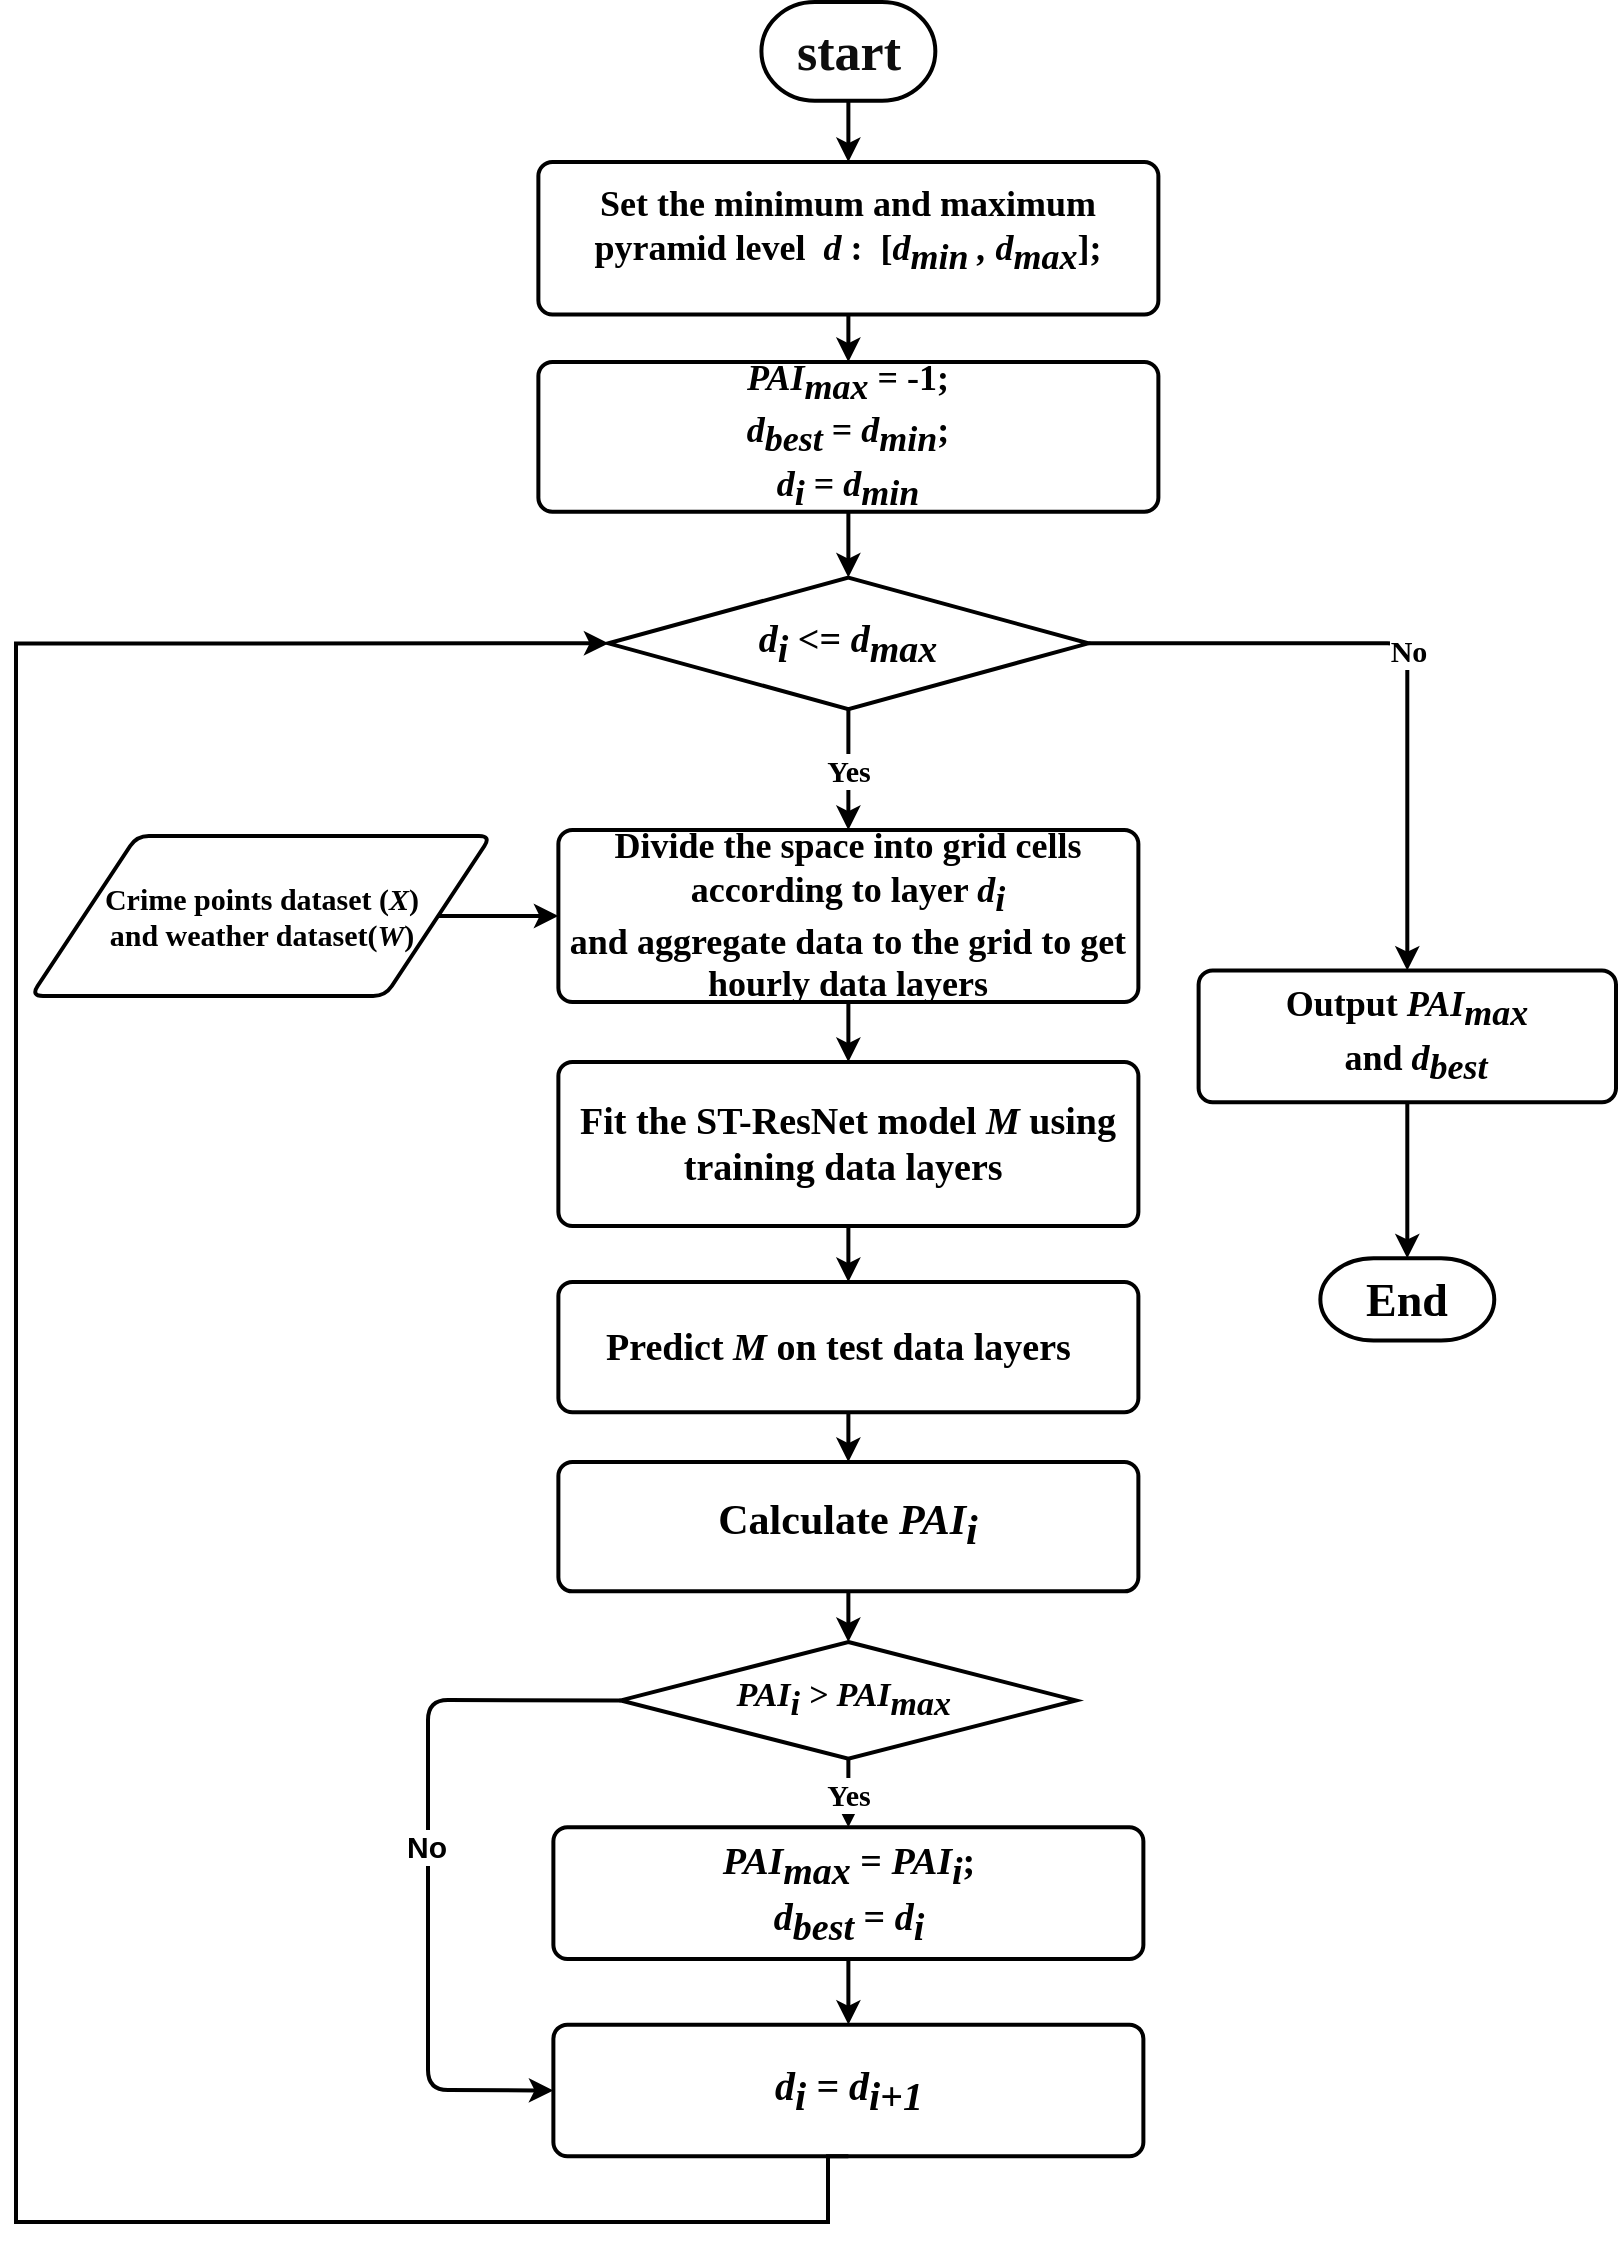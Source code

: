 <mxfile version="14.6.3" type="github">
  <diagram id="C5RBs43oDa-KdzZeNtuy" name="Page-1">
    <mxGraphModel dx="1422" dy="794" grid="1" gridSize="10" guides="1" tooltips="1" connect="1" arrows="1" fold="1" page="1" pageScale="1" pageWidth="827" pageHeight="1169" background="none" math="0" shadow="0">
      <root>
        <mxCell id="WIyWlLk6GJQsqaUBKTNV-0" />
        <mxCell id="WIyWlLk6GJQsqaUBKTNV-1" parent="WIyWlLk6GJQsqaUBKTNV-0" />
        <mxCell id="FgjjIZsiUnsoMlCkL-2W-0" value="" style="group;fontSize=15;" parent="WIyWlLk6GJQsqaUBKTNV-1" vertex="1" connectable="0">
          <mxGeometry x="20" y="40" width="800" height="1110" as="geometry" />
        </mxCell>
        <mxCell id="hjN7Fwfowrnle01kFaeb-0" value="start" style="strokeWidth=2;html=1;shape=mxgraph.flowchart.terminator;whiteSpace=wrap;fontSize=26;labelBackgroundColor=none;fontColor=#0D0D0D;fontFamily=Times New Roman;fontStyle=1" parent="FgjjIZsiUnsoMlCkL-2W-0" vertex="1">
          <mxGeometry x="372.712" width="86.957" height="49.333" as="geometry" />
        </mxCell>
        <mxCell id="hjN7Fwfowrnle01kFaeb-1" value="&lt;font style=&quot;font-size: 18px;&quot;&gt;&lt;br style=&quot;font-size: 18px;&quot;&gt;&lt;div style=&quot;font-size: 18px;&quot;&gt;&lt;span style=&quot;font-size: 18px;&quot;&gt;Set the minimum and maximum pyramid level&amp;nbsp;&amp;nbsp;&lt;/span&gt;&lt;i style=&quot;font-size: 18px;&quot;&gt;d&amp;nbsp;&lt;/i&gt;&lt;span style=&quot;font-size: 18px;&quot;&gt;:&lt;/span&gt;&lt;i style=&quot;font-size: 18px;&quot;&gt;&amp;nbsp;&amp;nbsp;&lt;/i&gt;&lt;span style=&quot;font-size: 18px;&quot;&gt;[&lt;/span&gt;&lt;i style=&quot;font-size: 18px;&quot;&gt;d&lt;sub style=&quot;font-size: 18px;&quot;&gt;min&amp;nbsp;&lt;/sub&gt;, d&lt;sub style=&quot;font-size: 18px;&quot;&gt;max&lt;/sub&gt;&lt;/i&gt;&lt;span style=&quot;font-size: 18px;&quot;&gt;]&lt;/span&gt;&lt;span style=&quot;font-size: 18px;&quot;&gt;;&lt;/span&gt;&lt;/div&gt;&lt;sup style=&quot;font-size: 18px;&quot;&gt;&lt;br style=&quot;font-size: 18px;&quot;&gt;&lt;/sup&gt;&lt;/font&gt;" style="rounded=1;whiteSpace=wrap;html=1;absoluteArcSize=1;arcSize=14;strokeWidth=2;fontFamily=Times New Roman;fontSize=18;align=center;fontStyle=1" parent="FgjjIZsiUnsoMlCkL-2W-0" vertex="1">
          <mxGeometry x="261.19" y="80" width="310" height="76.22" as="geometry" />
        </mxCell>
        <mxCell id="hjN7Fwfowrnle01kFaeb-2" value="Crime points dataset (&lt;i style=&quot;font-size: 15px&quot;&gt;X&lt;/i&gt;) &lt;br&gt;and weather dataset(&lt;i style=&quot;font-size: 15px&quot;&gt;W&lt;/i&gt;)" style="shape=parallelogram;html=1;strokeWidth=2;perimeter=parallelogramPerimeter;whiteSpace=wrap;rounded=1;arcSize=12;size=0.23;fontSize=15;fontFamily=Times New Roman;fontStyle=1" parent="FgjjIZsiUnsoMlCkL-2W-0" vertex="1">
          <mxGeometry x="7.5" y="417" width="230" height="80" as="geometry" />
        </mxCell>
        <mxCell id="hjN7Fwfowrnle01kFaeb-3" value="&lt;i style=&quot;font-size: 18px;&quot;&gt;PAI&lt;sub style=&quot;font-size: 18px;&quot;&gt;max&lt;/sub&gt;&lt;/i&gt;&lt;span style=&quot;font-size: 18px;&quot;&gt;&lt;i style=&quot;font-size: 18px;&quot;&gt;&amp;nbsp;&lt;/i&gt;= -1;&lt;/span&gt;&lt;br style=&quot;font-size: 18px;&quot;&gt;&lt;span style=&quot;font-size: 18px;&quot;&gt;&lt;div style=&quot;font-size: 18px;&quot;&gt;&lt;i style=&quot;font-size: 18px;&quot;&gt;d&lt;sub style=&quot;font-size: 18px;&quot;&gt;best&lt;/sub&gt;&lt;/i&gt;&lt;i style=&quot;font-size: 18px;&quot;&gt;&lt;sub style=&quot;font-size: 18px;&quot;&gt;&amp;nbsp;&lt;/sub&gt;&lt;/i&gt;=&amp;nbsp;&lt;i style=&quot;font-size: 18px;&quot;&gt;d&lt;sub style=&quot;font-size: 18px;&quot;&gt;min&lt;/sub&gt;&lt;/i&gt;;&lt;/div&gt;&lt;div style=&quot;font-size: 18px;&quot;&gt;&lt;i style=&quot;font-size: 18px;&quot;&gt;d&lt;sub style=&quot;font-size: 18px;&quot;&gt;i&lt;/sub&gt; &lt;/i&gt;= &lt;i style=&quot;font-size: 18px;&quot;&gt;d&lt;sub style=&quot;font-size: 18px;&quot;&gt;min&lt;/sub&gt;&lt;/i&gt;&lt;/div&gt;&lt;/span&gt;" style="rounded=1;whiteSpace=wrap;html=1;absoluteArcSize=1;arcSize=14;strokeWidth=2;fontSize=18;fontFamily=Times New Roman;align=center;fontStyle=1" parent="FgjjIZsiUnsoMlCkL-2W-0" vertex="1">
          <mxGeometry x="261.19" y="180" width="310" height="74.89" as="geometry" />
        </mxCell>
        <mxCell id="hjN7Fwfowrnle01kFaeb-4" value="Divide the space into grid cells according to layer &lt;i style=&quot;font-size: 18px&quot;&gt;d&lt;sub style=&quot;font-size: 18px&quot;&gt;i&lt;/sub&gt;&lt;/i&gt;&lt;br style=&quot;font-size: 18px&quot;&gt;and aggregate data to the grid to get hourly data layers" style="rounded=1;whiteSpace=wrap;html=1;absoluteArcSize=1;arcSize=14;strokeWidth=2;fontSize=18;fontFamily=Times New Roman;fontStyle=1" parent="FgjjIZsiUnsoMlCkL-2W-0" vertex="1">
          <mxGeometry x="271.19" y="413.99" width="290" height="86.01" as="geometry" />
        </mxCell>
        <mxCell id="hjN7Fwfowrnle01kFaeb-5" value="Fit the ST-ResNet model &lt;i style=&quot;font-size: 19px&quot;&gt;M&lt;/i&gt; using training data layers&amp;nbsp;" style="rounded=1;whiteSpace=wrap;html=1;absoluteArcSize=1;arcSize=14;strokeWidth=2;fontSize=19;fontFamily=Times New Roman;fontStyle=1" parent="FgjjIZsiUnsoMlCkL-2W-0" vertex="1">
          <mxGeometry x="271.19" y="530" width="290" height="82" as="geometry" />
        </mxCell>
        <mxCell id="hjN7Fwfowrnle01kFaeb-6" value="Predict &lt;i style=&quot;font-size: 19px;&quot;&gt;M&lt;/i&gt; on test data layers&amp;nbsp;&amp;nbsp;" style="rounded=1;whiteSpace=wrap;html=1;absoluteArcSize=1;arcSize=14;strokeWidth=2;fontSize=19;fontFamily=Times New Roman;fontStyle=1" parent="FgjjIZsiUnsoMlCkL-2W-0" vertex="1">
          <mxGeometry x="271.19" y="640" width="290" height="65.11" as="geometry" />
        </mxCell>
        <mxCell id="hjN7Fwfowrnle01kFaeb-7" value="Calculate&amp;nbsp;&lt;span style=&quot;font-size: 21px;&quot;&gt;&lt;i style=&quot;font-size: 21px;&quot;&gt;PAI&lt;sub style=&quot;font-size: 21px;&quot;&gt;i&lt;/sub&gt;&lt;/i&gt;&lt;/span&gt;" style="rounded=1;whiteSpace=wrap;html=1;absoluteArcSize=1;arcSize=14;strokeWidth=2;fontSize=21;fontFamily=Times New Roman;fontStyle=1" parent="FgjjIZsiUnsoMlCkL-2W-0" vertex="1">
          <mxGeometry x="271.19" y="730" width="290" height="64.67" as="geometry" />
        </mxCell>
        <mxCell id="hjN7Fwfowrnle01kFaeb-11" value="" style="endArrow=classic;html=1;fontSize=15;exitX=0.5;exitY=1;exitDx=0;exitDy=0;exitPerimeter=0;entryX=0.5;entryY=0;entryDx=0;entryDy=0;fontFamily=Times New Roman;fontStyle=1;strokeWidth=2;" parent="FgjjIZsiUnsoMlCkL-2W-0" source="hjN7Fwfowrnle01kFaeb-0" target="hjN7Fwfowrnle01kFaeb-1" edge="1">
          <mxGeometry width="50" height="50" relative="1" as="geometry">
            <mxPoint x="313.043" y="271.333" as="sourcePoint" />
            <mxPoint x="356.522" y="230.222" as="targetPoint" />
          </mxGeometry>
        </mxCell>
        <mxCell id="hjN7Fwfowrnle01kFaeb-12" value="" style="endArrow=classic;html=1;fontSize=15;exitX=0.5;exitY=1;exitDx=0;exitDy=0;entryX=0.5;entryY=0;entryDx=0;entryDy=0;fontFamily=Times New Roman;fontStyle=1;strokeWidth=2;" parent="FgjjIZsiUnsoMlCkL-2W-0" source="hjN7Fwfowrnle01kFaeb-1" target="hjN7Fwfowrnle01kFaeb-3" edge="1">
          <mxGeometry width="50" height="50" relative="1" as="geometry">
            <mxPoint x="313.043" y="271.333" as="sourcePoint" />
            <mxPoint x="356.522" y="230.222" as="targetPoint" />
          </mxGeometry>
        </mxCell>
        <mxCell id="hjN7Fwfowrnle01kFaeb-13" value="" style="endArrow=classic;html=1;fontSize=15;exitX=0.5;exitY=1;exitDx=0;exitDy=0;fontFamily=Times New Roman;fontStyle=1;strokeWidth=2;" parent="FgjjIZsiUnsoMlCkL-2W-0" source="hjN7Fwfowrnle01kFaeb-3" target="YA9H4fB15c2VrXf1QAoc-0" edge="1">
          <mxGeometry width="50" height="50" relative="1" as="geometry">
            <mxPoint x="313.043" y="337.111" as="sourcePoint" />
            <mxPoint x="530.435" y="279.556" as="targetPoint" />
          </mxGeometry>
        </mxCell>
        <mxCell id="hjN7Fwfowrnle01kFaeb-14" value="" style="endArrow=classic;html=1;fontSize=15;entryX=0.5;entryY=0;entryDx=0;entryDy=0;exitX=0.5;exitY=1;exitDx=0;exitDy=0;fontFamily=Times New Roman;fontStyle=1;strokeWidth=2;" parent="FgjjIZsiUnsoMlCkL-2W-0" source="hjN7Fwfowrnle01kFaeb-4" target="hjN7Fwfowrnle01kFaeb-5" edge="1">
          <mxGeometry width="50" height="50" relative="1" as="geometry">
            <mxPoint x="373.913" y="386.444" as="sourcePoint" />
            <mxPoint x="356.522" y="361.778" as="targetPoint" />
          </mxGeometry>
        </mxCell>
        <mxCell id="hjN7Fwfowrnle01kFaeb-15" value="" style="endArrow=classic;html=1;fontSize=15;entryX=0.5;entryY=0;entryDx=0;entryDy=0;exitX=0.5;exitY=1;exitDx=0;exitDy=0;fontFamily=Times New Roman;fontStyle=1;strokeWidth=2;" parent="FgjjIZsiUnsoMlCkL-2W-0" source="hjN7Fwfowrnle01kFaeb-5" target="hjN7Fwfowrnle01kFaeb-6" edge="1">
          <mxGeometry width="50" height="50" relative="1" as="geometry">
            <mxPoint x="365.217" y="493.333" as="sourcePoint" />
            <mxPoint x="356.522" y="501.556" as="targetPoint" />
          </mxGeometry>
        </mxCell>
        <mxCell id="hjN7Fwfowrnle01kFaeb-16" value="" style="endArrow=classic;html=1;fontSize=15;exitX=0.5;exitY=1;exitDx=0;exitDy=0;entryX=0.5;entryY=0;entryDx=0;entryDy=0;fontFamily=Times New Roman;fontStyle=1;strokeWidth=2;" parent="FgjjIZsiUnsoMlCkL-2W-0" source="hjN7Fwfowrnle01kFaeb-6" target="hjN7Fwfowrnle01kFaeb-7" edge="1">
          <mxGeometry width="50" height="50" relative="1" as="geometry">
            <mxPoint x="313.043" y="608.444" as="sourcePoint" />
            <mxPoint x="356.522" y="567.333" as="targetPoint" />
          </mxGeometry>
        </mxCell>
        <mxCell id="hjN7Fwfowrnle01kFaeb-18" value="&lt;i style=&quot;font-size: 17px;&quot;&gt;PAI&lt;sub style=&quot;font-size: 17px;&quot;&gt;i&amp;nbsp;&lt;/sub&gt;&amp;gt;&amp;nbsp;&lt;/i&gt;&lt;i style=&quot;font-size: 17px;&quot;&gt;PAI&lt;sub style=&quot;font-size: 17px;&quot;&gt;max&lt;/sub&gt;&lt;/i&gt;&lt;i style=&quot;font-size: 17px;&quot;&gt;&lt;sub style=&quot;font-size: 17px;&quot;&gt;&amp;nbsp;&lt;/sub&gt;&lt;/i&gt;" style="strokeWidth=2;html=1;shape=mxgraph.flowchart.decision;whiteSpace=wrap;fontSize=17;fontFamily=Times New Roman;fontStyle=1" parent="FgjjIZsiUnsoMlCkL-2W-0" vertex="1">
          <mxGeometry x="302.38" y="820" width="227.61" height="58.38" as="geometry" />
        </mxCell>
        <mxCell id="hjN7Fwfowrnle01kFaeb-19" value="" style="endArrow=classic;html=1;fontSize=15;exitX=0.5;exitY=1;exitDx=0;exitDy=0;fontFamily=Times New Roman;entryX=0.5;entryY=0;entryDx=0;entryDy=0;entryPerimeter=0;fontStyle=1;strokeWidth=2;" parent="FgjjIZsiUnsoMlCkL-2W-0" source="hjN7Fwfowrnle01kFaeb-7" target="hjN7Fwfowrnle01kFaeb-18" edge="1">
          <mxGeometry width="50" height="50" relative="1" as="geometry">
            <mxPoint x="313.043" y="748.222" as="sourcePoint" />
            <mxPoint x="513.043" y="797.556" as="targetPoint" />
          </mxGeometry>
        </mxCell>
        <mxCell id="hjN7Fwfowrnle01kFaeb-20" value="" style="endArrow=classic;html=1;fontSize=15;exitX=0.5;exitY=1;exitDx=0;exitDy=0;exitPerimeter=0;fontFamily=Times New Roman;entryX=0.5;entryY=0;entryDx=0;entryDy=0;fontStyle=1;strokeWidth=2;" parent="FgjjIZsiUnsoMlCkL-2W-0" source="hjN7Fwfowrnle01kFaeb-18" target="YA9H4fB15c2VrXf1QAoc-5" edge="1">
          <mxGeometry relative="1" as="geometry">
            <mxPoint x="269.565" y="855.933" as="sourcePoint" />
            <mxPoint x="382.609" y="945.556" as="targetPoint" />
          </mxGeometry>
        </mxCell>
        <mxCell id="hjN7Fwfowrnle01kFaeb-21" value="Yes" style="edgeLabel;resizable=0;html=1;align=center;verticalAlign=middle;fontFamily=Times New Roman;fontSize=15;fontStyle=1" parent="hjN7Fwfowrnle01kFaeb-20" connectable="0" vertex="1">
          <mxGeometry relative="1" as="geometry" />
        </mxCell>
        <mxCell id="hjN7Fwfowrnle01kFaeb-26" value="End" style="strokeWidth=2;html=1;shape=mxgraph.flowchart.terminator;whiteSpace=wrap;fontSize=23;fontFamily=Times New Roman;fontStyle=1" parent="FgjjIZsiUnsoMlCkL-2W-0" vertex="1">
          <mxGeometry x="652.174" y="628.178" width="86.957" height="41.111" as="geometry" />
        </mxCell>
        <mxCell id="YA9H4fB15c2VrXf1QAoc-0" value="&lt;font face=&quot;Times New Roman&quot; style=&quot;font-size: 19px;&quot;&gt;&lt;i style=&quot;font-size: 19px;&quot;&gt;d&lt;sub style=&quot;font-size: 19px;&quot;&gt;i&amp;nbsp;&lt;/sub&gt;&lt;/i&gt;&amp;lt;=&amp;nbsp;&lt;i style=&quot;font-size: 19px;&quot;&gt;d&lt;sub style=&quot;font-size: 19px;&quot;&gt;max&lt;/sub&gt;&lt;/i&gt;&lt;/font&gt;" style="rhombus;whiteSpace=wrap;html=1;fontSize=19;fontStyle=1;strokeWidth=2;" parent="FgjjIZsiUnsoMlCkL-2W-0" vertex="1">
          <mxGeometry x="296.19" y="287.78" width="240" height="65.78" as="geometry" />
        </mxCell>
        <mxCell id="YA9H4fB15c2VrXf1QAoc-1" value="" style="endArrow=classic;html=1;fontSize=15;exitX=0.5;exitY=1;exitDx=0;exitDy=0;fontFamily=Times New Roman;fontStyle=1;strokeWidth=2;" parent="FgjjIZsiUnsoMlCkL-2W-0" source="YA9H4fB15c2VrXf1QAoc-0" target="hjN7Fwfowrnle01kFaeb-4" edge="1">
          <mxGeometry relative="1" as="geometry">
            <mxPoint x="486.357" y="664.356" as="sourcePoint" />
            <mxPoint x="486.357" y="714.511" as="targetPoint" />
          </mxGeometry>
        </mxCell>
        <mxCell id="YA9H4fB15c2VrXf1QAoc-2" value="Yes" style="edgeLabel;resizable=0;html=1;align=center;verticalAlign=middle;fontFamily=Times New Roman;fontSize=15;fontStyle=1" parent="YA9H4fB15c2VrXf1QAoc-1" connectable="0" vertex="1">
          <mxGeometry relative="1" as="geometry" />
        </mxCell>
        <mxCell id="YA9H4fB15c2VrXf1QAoc-5" value="&lt;i style=&quot;font-size: 19px;&quot;&gt;PAI&lt;sub style=&quot;font-size: 19px;&quot;&gt;max&lt;/sub&gt;&lt;/i&gt;&lt;span style=&quot;font-size: 19px;&quot;&gt;&lt;i style=&quot;font-size: 19px;&quot;&gt;&amp;nbsp;&lt;/i&gt;=&amp;nbsp;&lt;/span&gt;&lt;i style=&quot;font-size: 19px;&quot;&gt;PAI&lt;sub style=&quot;font-size: 19px;&quot;&gt;i&lt;/sub&gt;&lt;/i&gt;&lt;span style=&quot;font-size: 19px;&quot;&gt;;&lt;/span&gt;&lt;br style=&quot;font-size: 19px;&quot;&gt;&lt;span style=&quot;font-size: 19px;&quot;&gt;&lt;i style=&quot;font-size: 19px;&quot;&gt;d&lt;sub style=&quot;font-size: 19px;&quot;&gt;best&lt;/sub&gt;&lt;/i&gt;&lt;i style=&quot;font-size: 19px;&quot;&gt;&lt;sub style=&quot;font-size: 19px;&quot;&gt;&amp;nbsp;&lt;/sub&gt;&lt;/i&gt;=&amp;nbsp;&lt;i style=&quot;font-size: 19px;&quot;&gt;d&lt;sub style=&quot;font-size: 19px;&quot;&gt;i&lt;/sub&gt;&lt;/i&gt;&lt;/span&gt;&lt;span style=&quot;font-size: 19px;&quot;&gt;&lt;i style=&quot;font-size: 19px;&quot;&gt;&lt;sub style=&quot;font-size: 19px;&quot;&gt;&lt;br style=&quot;font-size: 19px;&quot;&gt;&lt;/sub&gt;&lt;/i&gt;&lt;/span&gt;" style="rounded=1;whiteSpace=wrap;html=1;absoluteArcSize=1;arcSize=14;strokeWidth=2;fontSize=19;fontFamily=Times New Roman;fontStyle=1" parent="FgjjIZsiUnsoMlCkL-2W-0" vertex="1">
          <mxGeometry x="268.69" y="912.67" width="295" height="65.78" as="geometry" />
        </mxCell>
        <mxCell id="YA9H4fB15c2VrXf1QAoc-8" value="&lt;span style=&quot;font-size: 20px;&quot;&gt;&lt;i style=&quot;font-size: 20px;&quot;&gt;d&lt;sub style=&quot;font-size: 20px;&quot;&gt;i&amp;nbsp;&lt;/sub&gt;= d&lt;sub style=&quot;font-size: 20px;&quot;&gt;i+1&lt;/sub&gt;&lt;br style=&quot;font-size: 20px;&quot;&gt;&lt;/i&gt;&lt;/span&gt;" style="rounded=1;whiteSpace=wrap;html=1;absoluteArcSize=1;arcSize=14;strokeWidth=2;fontSize=20;fontFamily=Times New Roman;fontStyle=1" parent="FgjjIZsiUnsoMlCkL-2W-0" vertex="1">
          <mxGeometry x="268.69" y="1011.33" width="295" height="65.78" as="geometry" />
        </mxCell>
        <mxCell id="YA9H4fB15c2VrXf1QAoc-9" value="" style="endArrow=classic;html=1;exitX=0.5;exitY=1;exitDx=0;exitDy=0;fontSize=15;fontStyle=1;strokeWidth=2;" parent="FgjjIZsiUnsoMlCkL-2W-0" source="YA9H4fB15c2VrXf1QAoc-5" target="YA9H4fB15c2VrXf1QAoc-8" edge="1">
          <mxGeometry width="50" height="50" relative="1" as="geometry">
            <mxPoint x="382.609" y="1093.556" as="sourcePoint" />
            <mxPoint x="426.087" y="1052.444" as="targetPoint" />
          </mxGeometry>
        </mxCell>
        <mxCell id="YA9H4fB15c2VrXf1QAoc-7" style="edgeStyle=orthogonalEdgeStyle;rounded=0;orthogonalLoop=1;jettySize=auto;html=1;entryX=0;entryY=0.5;entryDx=0;entryDy=0;exitX=0.5;exitY=1;exitDx=0;exitDy=0;fontSize=15;fontStyle=1;strokeWidth=2;" parent="FgjjIZsiUnsoMlCkL-2W-0" source="YA9H4fB15c2VrXf1QAoc-8" target="YA9H4fB15c2VrXf1QAoc-0" edge="1">
          <mxGeometry relative="1" as="geometry">
            <mxPoint y="279.556" as="targetPoint" />
            <mxPoint x="182.609" y="1060.667" as="sourcePoint" />
            <Array as="points">
              <mxPoint x="406" y="1077" />
              <mxPoint x="406" y="1110" />
              <mxPoint y="1110" />
              <mxPoint y="321" />
            </Array>
          </mxGeometry>
        </mxCell>
        <mxCell id="YA9H4fB15c2VrXf1QAoc-11" value="" style="endArrow=classic;html=1;exitX=0;exitY=0.5;exitDx=0;exitDy=0;exitPerimeter=0;entryX=0;entryY=0.5;entryDx=0;entryDy=0;fontSize=15;fontStyle=1;strokeWidth=2;" parent="FgjjIZsiUnsoMlCkL-2W-0" source="hjN7Fwfowrnle01kFaeb-18" target="YA9H4fB15c2VrXf1QAoc-8" edge="1">
          <mxGeometry relative="1" as="geometry">
            <mxPoint x="313.043" y="962.0" as="sourcePoint" />
            <mxPoint x="382.609" y="1011.333" as="targetPoint" />
            <Array as="points">
              <mxPoint x="206" y="849" />
              <mxPoint x="206" y="1044" />
            </Array>
          </mxGeometry>
        </mxCell>
        <mxCell id="YA9H4fB15c2VrXf1QAoc-13" value="No" style="edgeLabel;html=1;align=center;verticalAlign=middle;resizable=0;points=[];fontSize=15;fontStyle=1" parent="YA9H4fB15c2VrXf1QAoc-11" vertex="1" connectable="0">
          <mxGeometry x="-0.042" y="-1" relative="1" as="geometry">
            <mxPoint as="offset" />
          </mxGeometry>
        </mxCell>
        <mxCell id="YA9H4fB15c2VrXf1QAoc-14" value="Output&amp;nbsp;&lt;i style=&quot;font-size: 18px;&quot;&gt;PAI&lt;sub style=&quot;font-size: 18px;&quot;&gt;max&lt;/sub&gt;&lt;/i&gt;&lt;br style=&quot;font-size: 18px;&quot;&gt;&amp;nbsp; and&amp;nbsp;&lt;i style=&quot;font-size: 18px;&quot;&gt;d&lt;sub style=&quot;font-size: 18px;&quot;&gt;best&lt;/sub&gt;&lt;/i&gt;" style="rounded=1;whiteSpace=wrap;html=1;absoluteArcSize=1;arcSize=14;strokeWidth=2;fontSize=18;fontFamily=Times New Roman;fontStyle=1" parent="FgjjIZsiUnsoMlCkL-2W-0" vertex="1">
          <mxGeometry x="591.304" y="484.289" width="208.696" height="65.778" as="geometry" />
        </mxCell>
        <mxCell id="YA9H4fB15c2VrXf1QAoc-15" value="" style="endArrow=classic;html=1;exitX=0.5;exitY=1;exitDx=0;exitDy=0;entryX=0.5;entryY=0;entryDx=0;entryDy=0;entryPerimeter=0;fontSize=15;fontStyle=1;strokeWidth=2;" parent="FgjjIZsiUnsoMlCkL-2W-0" source="YA9H4fB15c2VrXf1QAoc-14" target="hjN7Fwfowrnle01kFaeb-26" edge="1">
          <mxGeometry width="50" height="50" relative="1" as="geometry">
            <mxPoint x="626.087" y="674.222" as="sourcePoint" />
            <mxPoint x="669.565" y="633.111" as="targetPoint" />
          </mxGeometry>
        </mxCell>
        <mxCell id="hjN7Fwfowrnle01kFaeb-23" value="" style="endArrow=classic;html=1;fontSize=15;fontFamily=Times New Roman;exitX=1;exitY=0.5;exitDx=0;exitDy=0;entryX=0.5;entryY=0;entryDx=0;entryDy=0;fontStyle=1;strokeWidth=2;" parent="FgjjIZsiUnsoMlCkL-2W-0" source="YA9H4fB15c2VrXf1QAoc-0" target="YA9H4fB15c2VrXf1QAoc-14" edge="1">
          <mxGeometry relative="1" as="geometry">
            <mxPoint x="539.13" y="213.778" as="sourcePoint" />
            <mxPoint x="626.087" y="550.889" as="targetPoint" />
            <Array as="points">
              <mxPoint x="695.652" y="320.667" />
            </Array>
          </mxGeometry>
        </mxCell>
        <mxCell id="hjN7Fwfowrnle01kFaeb-24" value="No" style="edgeLabel;resizable=0;html=1;align=center;verticalAlign=middle;fontFamily=Times New Roman;fontSize=15;fontStyle=1" parent="hjN7Fwfowrnle01kFaeb-23" connectable="0" vertex="1">
          <mxGeometry relative="1" as="geometry">
            <mxPoint y="1" as="offset" />
          </mxGeometry>
        </mxCell>
        <mxCell id="FgjjIZsiUnsoMlCkL-2W-1" value="" style="endArrow=classic;html=1;strokeWidth=2;fontSize=15;exitX=1;exitY=0.5;exitDx=0;exitDy=0;entryX=0;entryY=0.5;entryDx=0;entryDy=0;" parent="FgjjIZsiUnsoMlCkL-2W-0" source="hjN7Fwfowrnle01kFaeb-2" target="hjN7Fwfowrnle01kFaeb-4" edge="1">
          <mxGeometry width="50" height="50" relative="1" as="geometry">
            <mxPoint x="230" y="540" as="sourcePoint" />
            <mxPoint x="280" y="490" as="targetPoint" />
          </mxGeometry>
        </mxCell>
      </root>
    </mxGraphModel>
  </diagram>
</mxfile>
